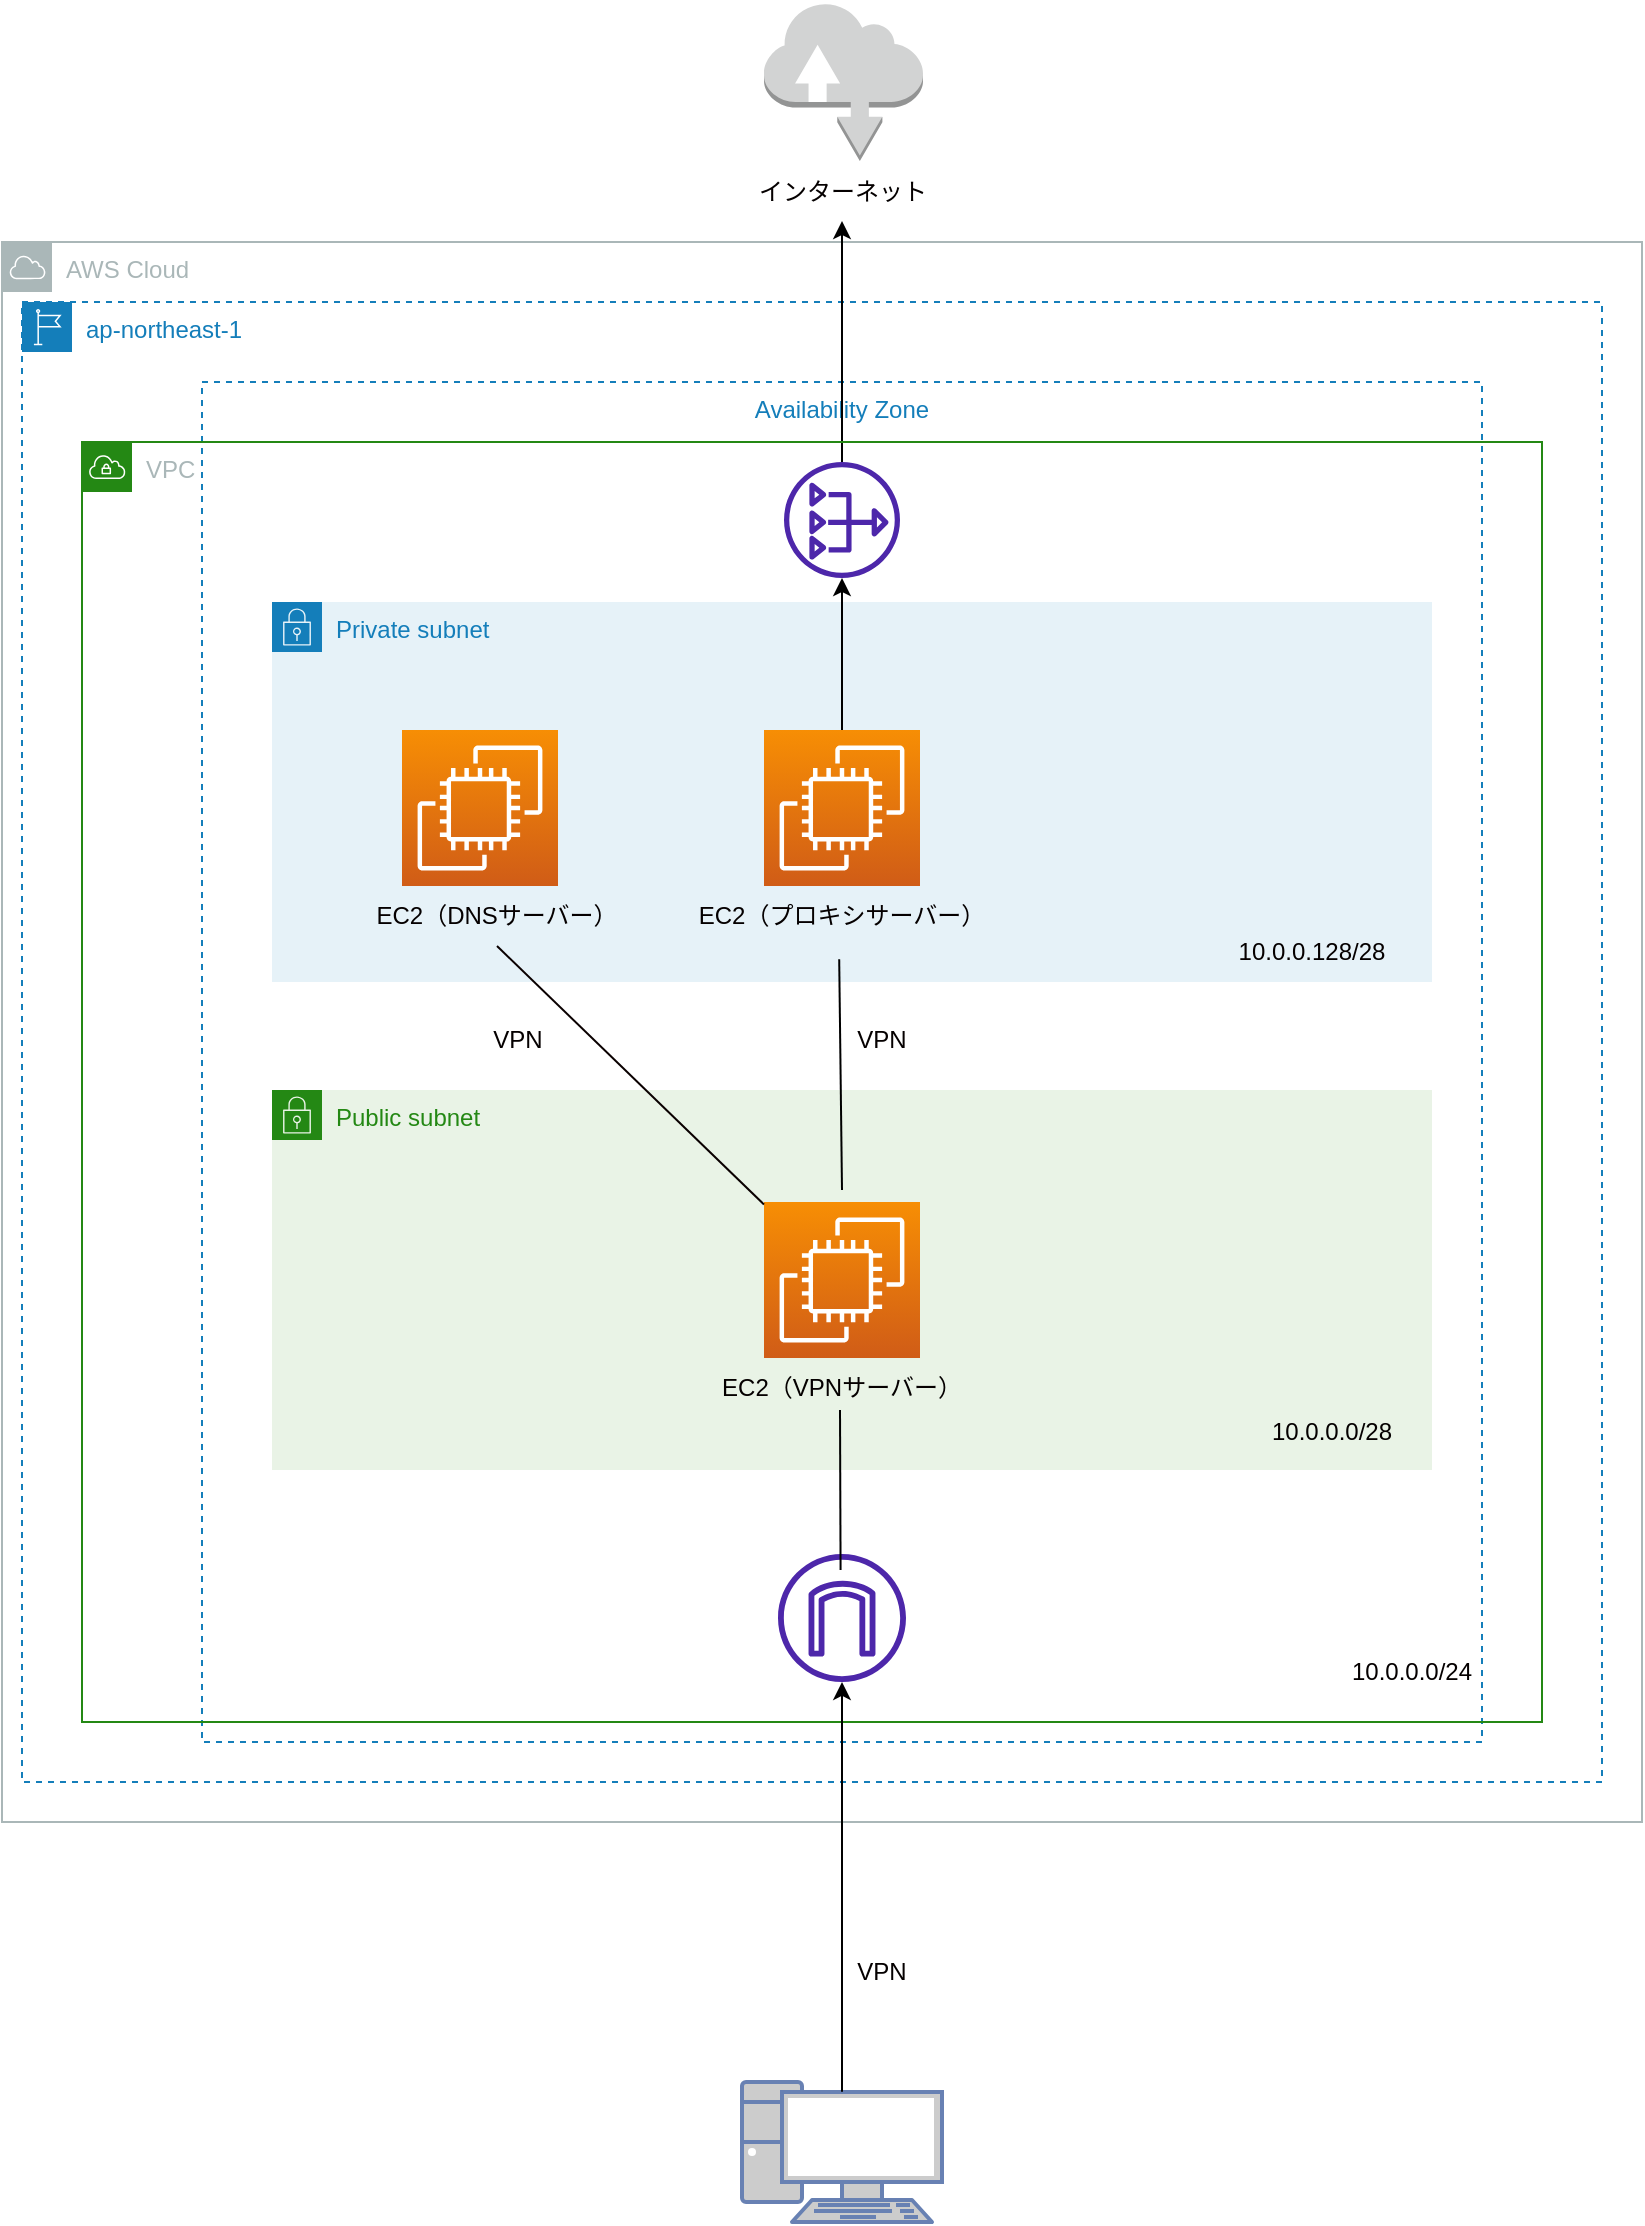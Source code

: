<mxfile>
    <diagram id="ORqAiUq1wYObjxCsGEbF" name="Page-1">
        <mxGraphModel dx="1386" dy="529" grid="1" gridSize="10" guides="1" tooltips="1" connect="1" arrows="1" fold="1" page="1" pageScale="1" pageWidth="850" pageHeight="1100" background="#ffffff" math="0" shadow="0">
            <root>
                <mxCell id="0"/>
                <mxCell id="1" parent="0"/>
                <mxCell id="9" value="AWS Cloud" style="sketch=0;outlineConnect=0;gradientColor=none;html=1;whiteSpace=wrap;fontSize=12;fontStyle=0;shape=mxgraph.aws4.group;grIcon=mxgraph.aws4.group_aws_cloud;strokeColor=#AAB7B8;fillColor=none;verticalAlign=top;align=left;spacingLeft=30;fontColor=#AAB7B8;dashed=0;" parent="1" vertex="1">
                    <mxGeometry x="60" y="130" width="820" height="790" as="geometry"/>
                </mxCell>
                <mxCell id="14" value="Availability Zone" style="fillColor=none;strokeColor=#147EBA;dashed=1;verticalAlign=top;fontStyle=0;fontColor=#147EBA;" parent="1" vertex="1">
                    <mxGeometry x="160" y="200" width="640" height="680" as="geometry"/>
                </mxCell>
                <mxCell id="13" value="ap-northeast-1" style="points=[[0,0],[0.25,0],[0.5,0],[0.75,0],[1,0],[1,0.25],[1,0.5],[1,0.75],[1,1],[0.75,1],[0.5,1],[0.25,1],[0,1],[0,0.75],[0,0.5],[0,0.25]];outlineConnect=0;gradientColor=none;html=1;whiteSpace=wrap;fontSize=12;fontStyle=0;container=1;pointerEvents=0;collapsible=0;recursiveResize=0;shape=mxgraph.aws4.group;grIcon=mxgraph.aws4.group_region;strokeColor=#147EBA;fillColor=none;verticalAlign=top;align=left;spacingLeft=30;fontColor=#147EBA;dashed=1;" parent="1" vertex="1">
                    <mxGeometry x="70" y="160" width="790" height="740" as="geometry"/>
                </mxCell>
                <mxCell id="5" value="" style="sketch=0;outlineConnect=0;fontColor=#232F3E;gradientColor=none;fillColor=#4D27AA;strokeColor=none;dashed=0;verticalLabelPosition=bottom;verticalAlign=top;align=center;html=1;fontSize=12;fontStyle=0;aspect=fixed;pointerEvents=1;shape=mxgraph.aws4.internet_gateway;" parent="13" vertex="1">
                    <mxGeometry x="378" y="626" width="64" height="64" as="geometry"/>
                </mxCell>
                <mxCell id="33" value="" style="endArrow=classic;html=1;strokeColor=#000000;fontColor=#050000;entryX=0.5;entryY=1;entryDx=0;entryDy=0;" parent="13" target="31" edge="1">
                    <mxGeometry width="50" height="50" relative="1" as="geometry">
                        <mxPoint x="410" y="80" as="sourcePoint"/>
                        <mxPoint x="408.57" y="8" as="targetPoint"/>
                    </mxGeometry>
                </mxCell>
                <mxCell id="2" value="" style="fontColor=#0066CC;verticalAlign=top;verticalLabelPosition=bottom;labelPosition=center;align=center;html=1;outlineConnect=0;fillColor=#CCCCCC;strokeColor=#6881B3;gradientColor=none;gradientDirection=north;strokeWidth=2;shape=mxgraph.networks.pc;" parent="1" vertex="1">
                    <mxGeometry x="430" y="1050" width="100" height="70" as="geometry"/>
                </mxCell>
                <mxCell id="7" value="" style="outlineConnect=0;dashed=0;verticalLabelPosition=bottom;verticalAlign=top;align=center;html=1;shape=mxgraph.aws3.internet;fillColor=#D2D3D3;gradientColor=none;" parent="1" vertex="1">
                    <mxGeometry x="441" y="10" width="79.5" height="79.5" as="geometry"/>
                </mxCell>
                <mxCell id="10" value="VPC" style="points=[[0,0],[0.25,0],[0.5,0],[0.75,0],[1,0],[1,0.25],[1,0.5],[1,0.75],[1,1],[0.75,1],[0.5,1],[0.25,1],[0,1],[0,0.75],[0,0.5],[0,0.25]];outlineConnect=0;gradientColor=none;html=1;whiteSpace=wrap;fontSize=12;fontStyle=0;container=1;pointerEvents=0;collapsible=0;recursiveResize=0;shape=mxgraph.aws4.group;grIcon=mxgraph.aws4.group_vpc;strokeColor=#248814;fillColor=none;verticalAlign=top;align=left;spacingLeft=30;fontColor=#AAB7B8;dashed=0;" parent="1" vertex="1">
                    <mxGeometry x="100" y="230" width="730" height="640" as="geometry"/>
                </mxCell>
                <mxCell id="11" value="Public subnet" style="points=[[0,0],[0.25,0],[0.5,0],[0.75,0],[1,0],[1,0.25],[1,0.5],[1,0.75],[1,1],[0.75,1],[0.5,1],[0.25,1],[0,1],[0,0.75],[0,0.5],[0,0.25]];outlineConnect=0;gradientColor=none;html=1;whiteSpace=wrap;fontSize=12;fontStyle=0;container=1;pointerEvents=0;collapsible=0;recursiveResize=0;shape=mxgraph.aws4.group;grIcon=mxgraph.aws4.group_security_group;grStroke=0;strokeColor=#248814;fillColor=#E9F3E6;verticalAlign=top;align=left;spacingLeft=30;fontColor=#248814;dashed=0;" parent="10" vertex="1">
                    <mxGeometry x="95" y="324" width="580" height="190" as="geometry"/>
                </mxCell>
                <mxCell id="3" value="" style="sketch=0;points=[[0,0,0],[0.25,0,0],[0.5,0,0],[0.75,0,0],[1,0,0],[0,1,0],[0.25,1,0],[0.5,1,0],[0.75,1,0],[1,1,0],[0,0.25,0],[0,0.5,0],[0,0.75,0],[1,0.25,0],[1,0.5,0],[1,0.75,0]];outlineConnect=0;fontColor=#232F3E;gradientColor=#F78E04;gradientDirection=north;fillColor=#D05C17;strokeColor=#ffffff;dashed=0;verticalLabelPosition=bottom;verticalAlign=top;align=center;html=1;fontSize=12;fontStyle=0;aspect=fixed;shape=mxgraph.aws4.resourceIcon;resIcon=mxgraph.aws4.ec2;" parent="11" vertex="1">
                    <mxGeometry x="246" y="56" width="78" height="78" as="geometry"/>
                </mxCell>
                <mxCell id="12" value="EC2（VPNサーバー）" style="text;html=1;strokeColor=none;fillColor=none;align=center;verticalAlign=middle;whiteSpace=wrap;rounded=0;fontColor=#050000;" parent="11" vertex="1">
                    <mxGeometry x="220" y="134" width="130" height="30" as="geometry"/>
                </mxCell>
                <mxCell id="15" value="Private subnet" style="points=[[0,0],[0.25,0],[0.5,0],[0.75,0],[1,0],[1,0.25],[1,0.5],[1,0.75],[1,1],[0.75,1],[0.5,1],[0.25,1],[0,1],[0,0.75],[0,0.5],[0,0.25]];outlineConnect=0;gradientColor=none;html=1;whiteSpace=wrap;fontSize=12;fontStyle=0;container=1;pointerEvents=0;collapsible=0;recursiveResize=0;shape=mxgraph.aws4.group;grIcon=mxgraph.aws4.group_security_group;grStroke=0;strokeColor=#147EBA;fillColor=#E6F2F8;verticalAlign=top;align=left;spacingLeft=30;fontColor=#147EBA;dashed=0;" parent="11" vertex="1">
                    <mxGeometry y="-244" width="580" height="190" as="geometry"/>
                </mxCell>
                <mxCell id="17" value="EC2（プロキシサーバー）" style="text;html=1;strokeColor=none;fillColor=none;align=center;verticalAlign=middle;whiteSpace=wrap;rounded=0;fontColor=#050000;" parent="15" vertex="1">
                    <mxGeometry x="210" y="142" width="150" height="30" as="geometry"/>
                </mxCell>
                <mxCell id="39" value="10.0.0.128/28" style="text;html=1;strokeColor=none;fillColor=none;align=center;verticalAlign=middle;whiteSpace=wrap;rounded=0;fontColor=#050000;" parent="15" vertex="1">
                    <mxGeometry x="475" y="160" width="90" height="30" as="geometry"/>
                </mxCell>
                <mxCell id="16" value="" style="sketch=0;points=[[0,0,0],[0.25,0,0],[0.5,0,0],[0.75,0,0],[1,0,0],[0,1,0],[0.25,1,0],[0.5,1,0],[0.75,1,0],[1,1,0],[0,0.25,0],[0,0.5,0],[0,0.75,0],[1,0.25,0],[1,0.5,0],[1,0.75,0]];outlineConnect=0;fontColor=#232F3E;gradientColor=#F78E04;gradientDirection=north;fillColor=#D05C17;strokeColor=#ffffff;dashed=0;verticalLabelPosition=bottom;verticalAlign=top;align=center;html=1;fontSize=12;fontStyle=0;aspect=fixed;shape=mxgraph.aws4.resourceIcon;resIcon=mxgraph.aws4.ec2;" parent="15" vertex="1">
                    <mxGeometry x="246" y="64" width="78" height="78" as="geometry"/>
                </mxCell>
                <mxCell id="41" value="EC2（DNSサーバー）" style="text;html=1;strokeColor=none;fillColor=none;align=center;verticalAlign=middle;whiteSpace=wrap;rounded=0;fontColor=#050000;" vertex="1" parent="15">
                    <mxGeometry x="45" y="142" width="135" height="30" as="geometry"/>
                </mxCell>
                <mxCell id="18" value="" style="endArrow=none;html=1;fontColor=#050000;strokeColor=#000000;" parent="11" edge="1">
                    <mxGeometry width="50" height="50" relative="1" as="geometry">
                        <mxPoint x="284.29" y="240" as="sourcePoint"/>
                        <mxPoint x="284" y="160" as="targetPoint"/>
                    </mxGeometry>
                </mxCell>
                <mxCell id="42" value="" style="endArrow=none;html=1;entryX=0.5;entryY=1;entryDx=0;entryDy=0;strokeColor=#0a0000;" edge="1" parent="11" source="3" target="41">
                    <mxGeometry width="50" height="50" relative="1" as="geometry">
                        <mxPoint x="155" y="-4" as="sourcePoint"/>
                        <mxPoint x="205" y="-54" as="targetPoint"/>
                    </mxGeometry>
                </mxCell>
                <mxCell id="19" value="" style="endArrow=none;html=1;fontColor=#050000;strokeColor=#000000;entryX=0.584;entryY=1.219;entryDx=0;entryDy=0;entryPerimeter=0;" parent="10" edge="1">
                    <mxGeometry width="50" height="50" relative="1" as="geometry">
                        <mxPoint x="380" y="374" as="sourcePoint"/>
                        <mxPoint x="378.6" y="258.57" as="targetPoint"/>
                    </mxGeometry>
                </mxCell>
                <mxCell id="29" value="VPN" style="text;html=1;strokeColor=none;fillColor=none;align=center;verticalAlign=middle;whiteSpace=wrap;rounded=0;fontColor=#050000;" parent="10" vertex="1">
                    <mxGeometry x="380" y="284" width="40" height="30" as="geometry"/>
                </mxCell>
                <mxCell id="37" value="10.0.0.0/24" style="text;html=1;strokeColor=none;fillColor=none;align=center;verticalAlign=middle;whiteSpace=wrap;rounded=0;fontColor=#050000;" parent="10" vertex="1">
                    <mxGeometry x="620" y="600" width="90" height="30" as="geometry"/>
                </mxCell>
                <mxCell id="43" value="VPN" style="text;html=1;strokeColor=none;fillColor=none;align=center;verticalAlign=middle;whiteSpace=wrap;rounded=0;fontColor=#050000;" vertex="1" parent="10">
                    <mxGeometry x="198" y="284" width="40" height="30" as="geometry"/>
                </mxCell>
                <mxCell id="31" value="インターネット" style="text;html=1;strokeColor=none;fillColor=none;align=center;verticalAlign=middle;whiteSpace=wrap;rounded=0;fontColor=#050000;" parent="1" vertex="1">
                    <mxGeometry x="422.5" y="89.5" width="115" height="30" as="geometry"/>
                </mxCell>
                <mxCell id="34" value="" style="endArrow=classic;html=1;strokeColor=#000000;fontColor=#050000;exitX=0.5;exitY=0.07;exitDx=0;exitDy=0;exitPerimeter=0;" parent="1" source="2" target="5" edge="1">
                    <mxGeometry width="50" height="50" relative="1" as="geometry">
                        <mxPoint x="478.29" y="912" as="sourcePoint"/>
                        <mxPoint x="478.29" y="830" as="targetPoint"/>
                    </mxGeometry>
                </mxCell>
                <mxCell id="35" value="VPN" style="text;html=1;strokeColor=none;fillColor=none;align=center;verticalAlign=middle;whiteSpace=wrap;rounded=0;fontColor=#050000;" parent="1" vertex="1">
                    <mxGeometry x="480" y="980" width="40" height="30" as="geometry"/>
                </mxCell>
                <mxCell id="38" value="10.0.0.0/28" style="text;html=1;strokeColor=none;fillColor=none;align=center;verticalAlign=middle;whiteSpace=wrap;rounded=0;fontColor=#050000;" parent="1" vertex="1">
                    <mxGeometry x="680" y="710" width="90" height="30" as="geometry"/>
                </mxCell>
                <mxCell id="6" value="" style="sketch=0;outlineConnect=0;fontColor=#232F3E;gradientColor=none;fillColor=#4D27AA;strokeColor=none;dashed=0;verticalLabelPosition=bottom;verticalAlign=top;align=center;html=1;fontSize=12;fontStyle=0;aspect=fixed;pointerEvents=1;shape=mxgraph.aws4.nat_gateway;" parent="1" vertex="1">
                    <mxGeometry x="451" y="240" width="58" height="58" as="geometry"/>
                </mxCell>
                <mxCell id="30" value="" style="endArrow=classic;html=1;strokeColor=#000000;fontColor=#050000;exitX=0.5;exitY=0;exitDx=0;exitDy=0;exitPerimeter=0;" parent="1" source="16" target="6" edge="1">
                    <mxGeometry width="50" height="50" relative="1" as="geometry">
                        <mxPoint x="480" y="362" as="sourcePoint"/>
                        <mxPoint x="480" y="292" as="targetPoint"/>
                    </mxGeometry>
                </mxCell>
                <mxCell id="40" value="" style="sketch=0;points=[[0,0,0],[0.25,0,0],[0.5,0,0],[0.75,0,0],[1,0,0],[0,1,0],[0.25,1,0],[0.5,1,0],[0.75,1,0],[1,1,0],[0,0.25,0],[0,0.5,0],[0,0.75,0],[1,0.25,0],[1,0.5,0],[1,0.75,0]];outlineConnect=0;fontColor=#232F3E;gradientColor=#F78E04;gradientDirection=north;fillColor=#D05C17;strokeColor=#ffffff;dashed=0;verticalLabelPosition=bottom;verticalAlign=top;align=center;html=1;fontSize=12;fontStyle=0;aspect=fixed;shape=mxgraph.aws4.resourceIcon;resIcon=mxgraph.aws4.ec2;" vertex="1" parent="1">
                    <mxGeometry x="260" y="374" width="78" height="78" as="geometry"/>
                </mxCell>
            </root>
        </mxGraphModel>
    </diagram>
</mxfile>
